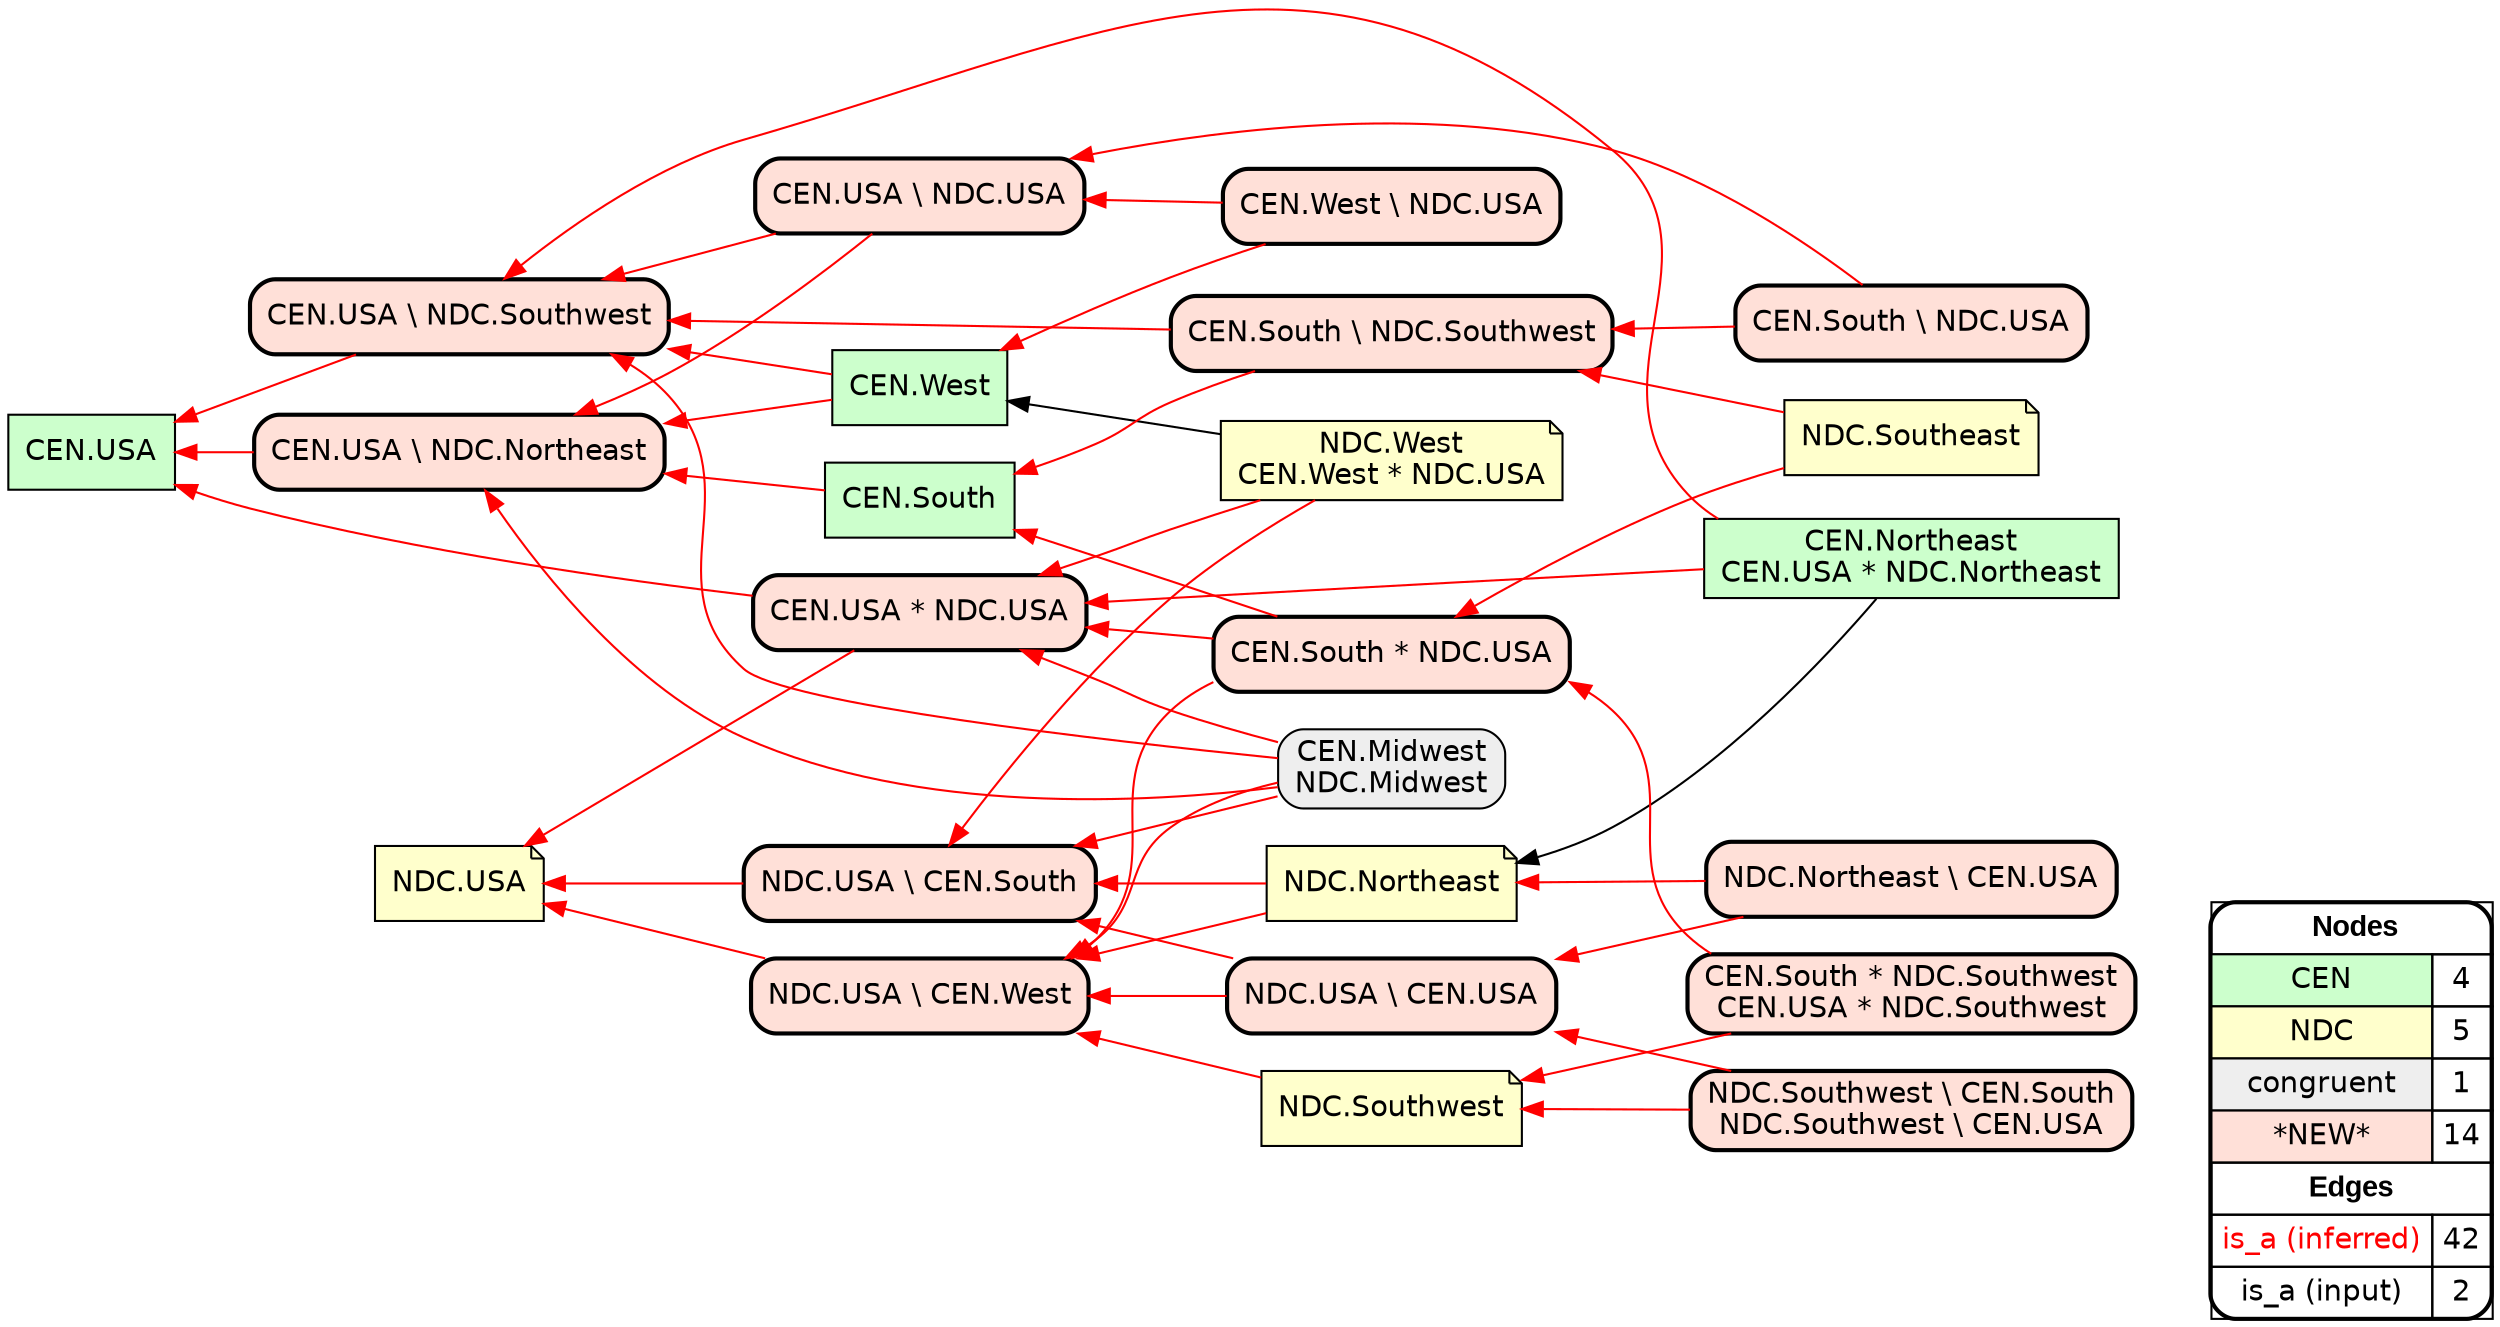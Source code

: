 digraph{
rankdir=RL
node[shape=box style=filled fillcolor="#CCFFCC" fontname="helvetica"] 
"CEN.USA"
"CEN.Northeast\nCEN.USA * NDC.Northeast"
"CEN.West"
"CEN.South"
node[shape=note style=filled fillcolor="#FFFFCC" fontname="helvetica"] 
"NDC.Southwest"
"NDC.West\nCEN.West * NDC.USA"
"NDC.Southeast"
"NDC.USA"
"NDC.Northeast"
node[shape=box style="filled,rounded" fillcolor="#EEEEEE" fontname="helvetica"] 
"CEN.Midwest\nNDC.Midwest"
node[shape=box style="filled,rounded,bold" fillcolor="#FFE0D8" fontname="helvetica"] 
"CEN.South * NDC.USA"
"NDC.USA \\ CEN.South"
"NDC.USA \\ CEN.West"
"CEN.South \\ NDC.Southwest"
"CEN.South * NDC.Southwest\nCEN.USA * NDC.Southwest"
"CEN.USA \\ NDC.USA"
"CEN.South \\ NDC.USA"
"CEN.USA \\ NDC.Southwest"
"CEN.USA \\ NDC.Northeast"
"CEN.USA * NDC.USA"
"NDC.Northeast \\ CEN.USA"
"NDC.USA \\ CEN.USA"
"CEN.West \\ NDC.USA"
"NDC.Southwest \\ CEN.South\nNDC.Southwest \\ CEN.USA"
edge[arrowhead=normal style=dotted color="#000000" constraint=true penwidth=1]
edge[arrowhead=normal style=solid color="#FF0000" constraint=true penwidth=1]
"CEN.South \\ NDC.Southwest" -> "CEN.USA \\ NDC.Southwest"
"NDC.West\nCEN.West * NDC.USA" -> "NDC.USA \\ CEN.South"
"CEN.USA * NDC.USA" -> "NDC.USA"
"CEN.Midwest\nNDC.Midwest" -> "CEN.USA \\ NDC.Southwest"
"CEN.South * NDC.USA" -> "CEN.USA * NDC.USA"
"NDC.Southwest \\ CEN.South\nNDC.Southwest \\ CEN.USA" -> "NDC.USA \\ CEN.USA"
"CEN.West" -> "CEN.USA \\ NDC.Northeast"
"CEN.West" -> "CEN.USA \\ NDC.Southwest"
"NDC.Southeast" -> "CEN.South * NDC.USA"
"CEN.USA \\ NDC.Southwest" -> "CEN.USA"
"CEN.USA * NDC.USA" -> "CEN.USA"
"CEN.South * NDC.Southwest\nCEN.USA * NDC.Southwest" -> "NDC.Southwest"
"CEN.West \\ NDC.USA" -> "CEN.West"
"CEN.South" -> "CEN.USA \\ NDC.Northeast"
"NDC.Northeast \\ CEN.USA" -> "NDC.Northeast"
"CEN.Midwest\nNDC.Midwest" -> "CEN.USA * NDC.USA"
"CEN.South \\ NDC.USA" -> "CEN.South \\ NDC.Southwest"
"CEN.USA \\ NDC.USA" -> "CEN.USA \\ NDC.Southwest"
"CEN.South \\ NDC.USA" -> "CEN.USA \\ NDC.USA"
"NDC.USA \\ CEN.USA" -> "NDC.USA \\ CEN.South"
"NDC.Northeast \\ CEN.USA" -> "NDC.USA \\ CEN.USA"
"CEN.South * NDC.USA" -> "NDC.USA \\ CEN.West"
"NDC.Southwest \\ CEN.South\nNDC.Southwest \\ CEN.USA" -> "NDC.Southwest"
"NDC.Southeast" -> "CEN.South \\ NDC.Southwest"
"CEN.West \\ NDC.USA" -> "CEN.USA \\ NDC.USA"
"CEN.South * NDC.Southwest\nCEN.USA * NDC.Southwest" -> "CEN.South * NDC.USA"
"CEN.Midwest\nNDC.Midwest" -> "NDC.USA \\ CEN.South"
"CEN.USA \\ NDC.USA" -> "CEN.USA \\ NDC.Northeast"
"NDC.USA \\ CEN.USA" -> "NDC.USA \\ CEN.West"
"CEN.Northeast\nCEN.USA * NDC.Northeast" -> "CEN.USA \\ NDC.Southwest"
"NDC.USA \\ CEN.South" -> "NDC.USA"
"CEN.South * NDC.USA" -> "CEN.South"
"CEN.Northeast\nCEN.USA * NDC.Northeast" -> "CEN.USA * NDC.USA"
"CEN.South \\ NDC.Southwest" -> "CEN.South"
"NDC.USA \\ CEN.West" -> "NDC.USA"
"CEN.Midwest\nNDC.Midwest" -> "CEN.USA \\ NDC.Northeast"
"CEN.USA \\ NDC.Northeast" -> "CEN.USA"
"NDC.West\nCEN.West * NDC.USA" -> "CEN.USA * NDC.USA"
"NDC.Northeast" -> "NDC.USA \\ CEN.West"
"NDC.Southwest" -> "NDC.USA \\ CEN.West"
"NDC.Northeast" -> "NDC.USA \\ CEN.South"
"CEN.Midwest\nNDC.Midwest" -> "NDC.USA \\ CEN.West"
edge[arrowhead=normal style=solid color="#000000" constraint=true penwidth=1]
"NDC.West\nCEN.West * NDC.USA" -> "CEN.West"
"CEN.Northeast\nCEN.USA * NDC.Northeast" -> "NDC.Northeast"
node[shape=box] 
{rank=source Legend [fillcolor= white margin=0 label=< 
 <TABLE BORDER="0" CELLBORDER="1" CELLSPACING="0" CELLPADDING="4"> 
<TR> <TD COLSPAN="2"><font face="Arial Black"> Nodes</font></TD> </TR> 
<TR> 
 <TD bgcolor="#CCFFCC" fontname="helvetica">CEN</TD> 
 <TD>4</TD> 
 </TR> 
<TR> 
 <TD bgcolor="#FFFFCC" fontname="helvetica">NDC</TD> 
 <TD>5</TD> 
 </TR> 
<TR> 
 <TD bgcolor="#EEEEEE" fontname="helvetica">congruent</TD> 
 <TD>1</TD> 
 </TR> 
<TR> 
 <TD bgcolor="#FFE0D8" fontname="helvetica">*NEW*</TD> 
 <TD>14</TD> 
 </TR> 
<TR> <TD COLSPAN="2"><font face = "Arial Black"> Edges </font></TD> </TR> 
<TR> 
 <TD><font color ="#FF0000">is_a (inferred)</font></TD><TD>42</TD>
</TR>
<TR> 
 <TD><font color ="#000000">is_a (input)</font></TD><TD>2</TD>
</TR>
</TABLE> 
 >] } 
}